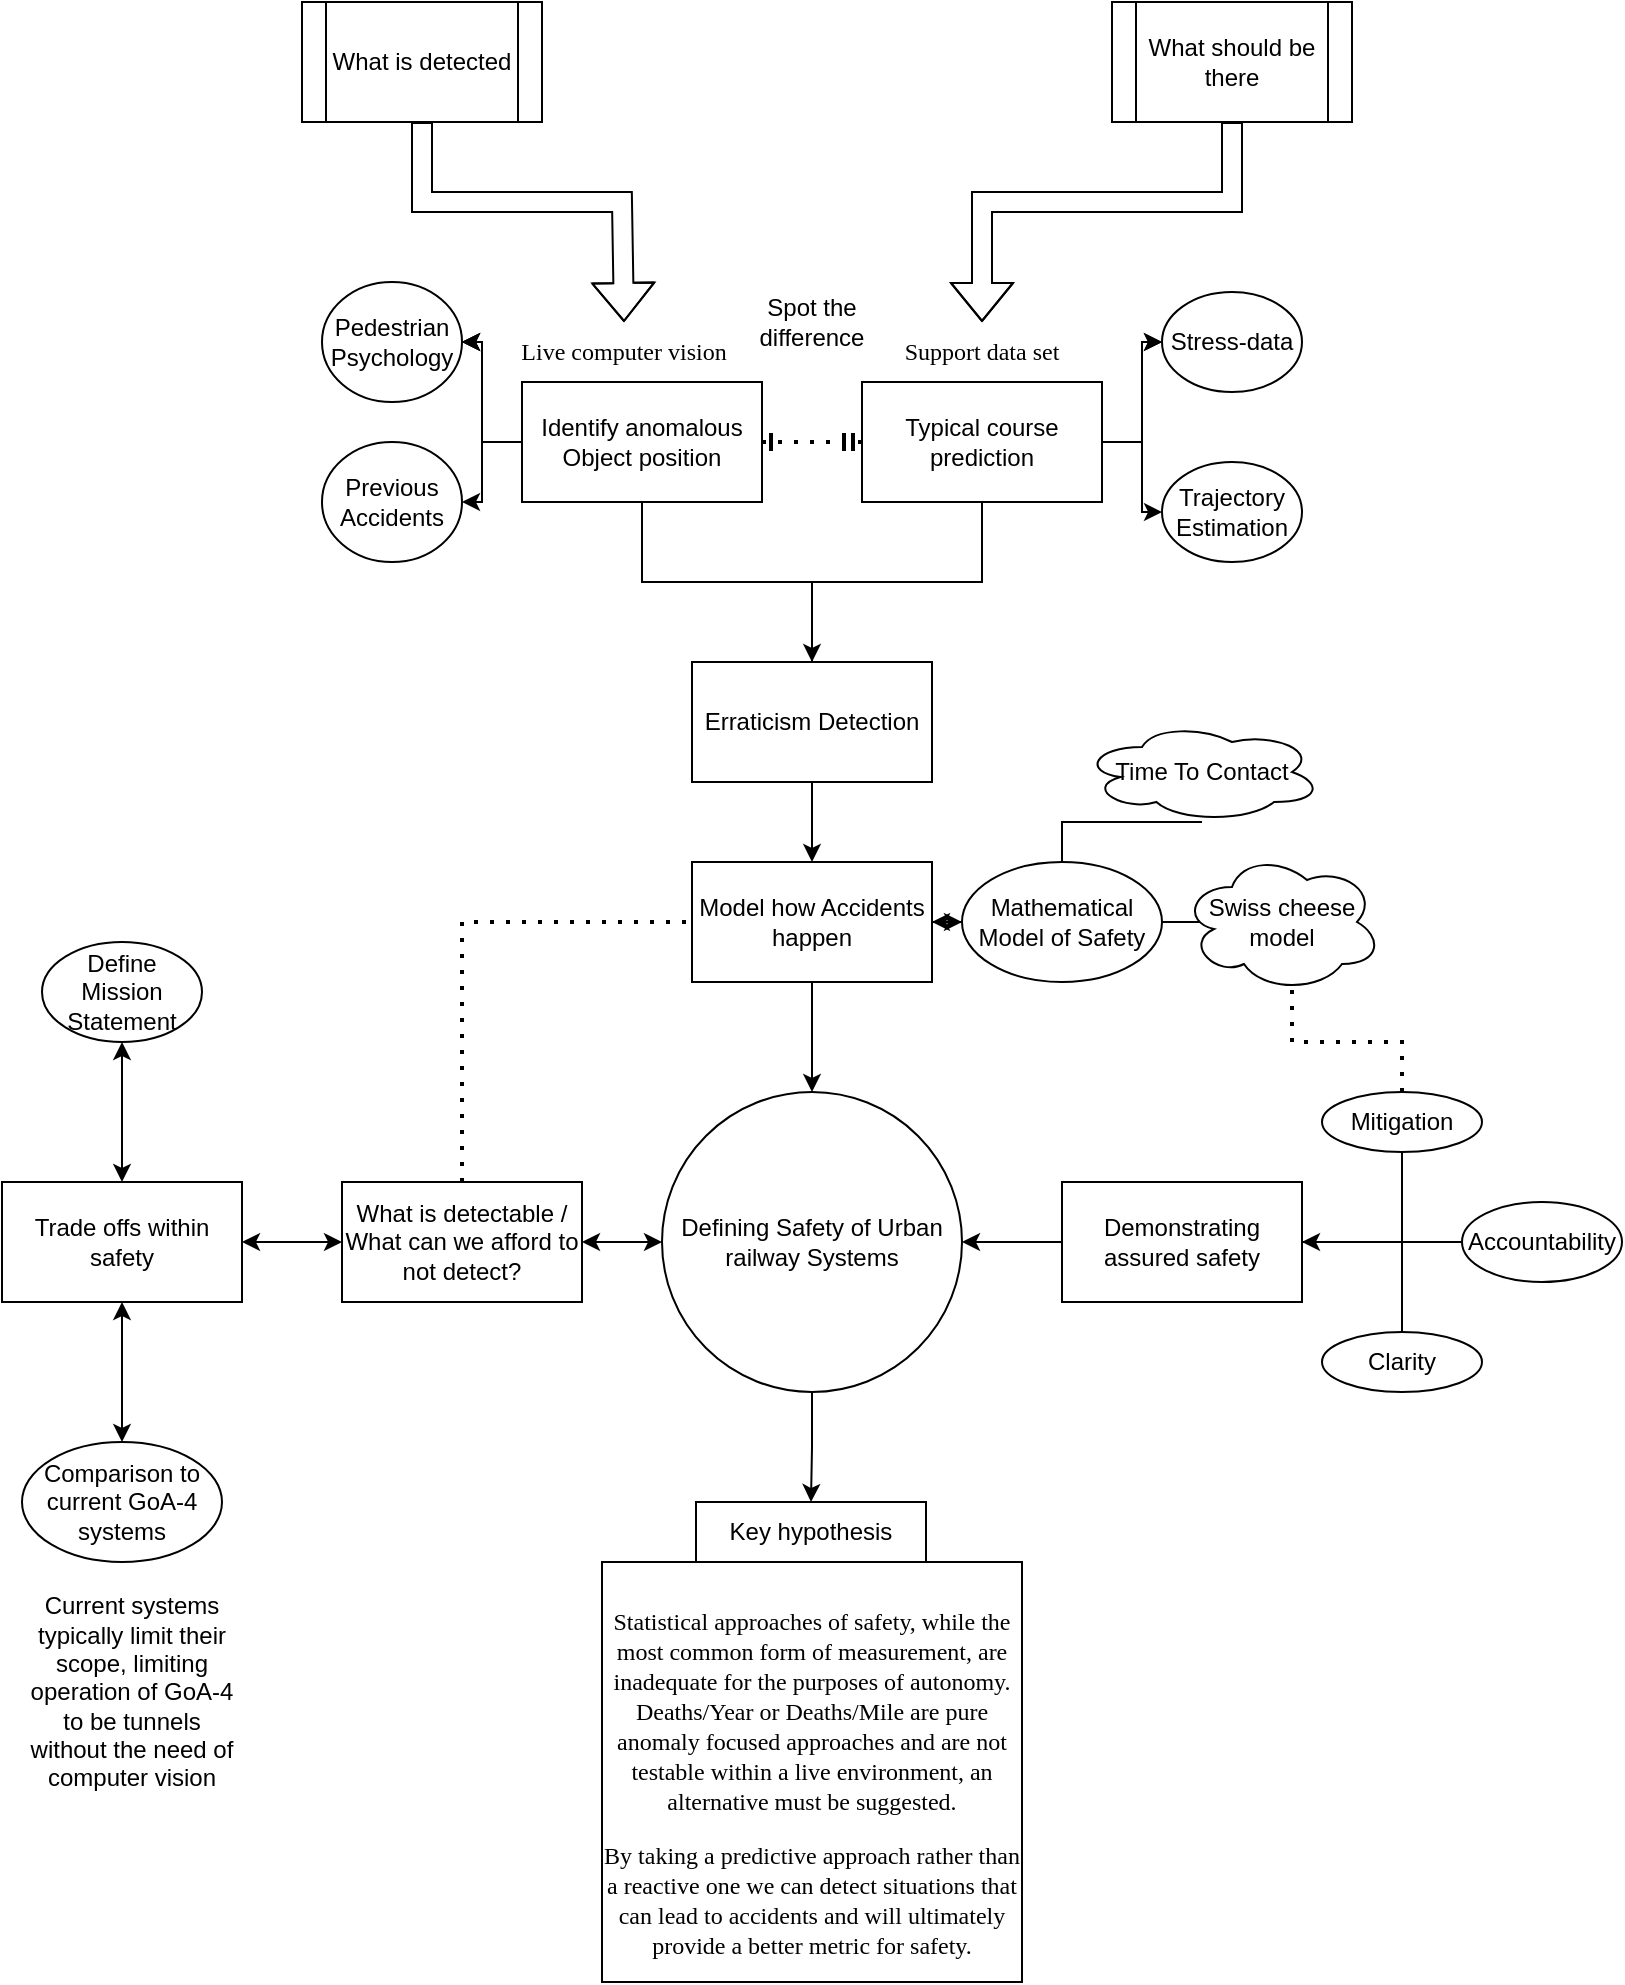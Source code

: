 <mxfile version="21.0.6" type="github">
  <diagram name="Page-1" id="YizXqlMxTFFmfGiaMgVp">
    <mxGraphModel dx="866" dy="472" grid="1" gridSize="10" guides="1" tooltips="1" connect="1" arrows="1" fold="1" page="1" pageScale="1" pageWidth="850" pageHeight="1100" math="0" shadow="0">
      <root>
        <mxCell id="0" />
        <mxCell id="1" parent="0" />
        <mxCell id="wzwuGxx-aYTTG0eEZtZC-3" value="" style="edgeStyle=orthogonalEdgeStyle;rounded=0;orthogonalLoop=1;jettySize=auto;html=1;startArrow=classic;startFill=1;endArrow=none;endFill=0;" parent="1" source="wzwuGxx-aYTTG0eEZtZC-1" target="wzwuGxx-aYTTG0eEZtZC-2" edge="1">
          <mxGeometry relative="1" as="geometry" />
        </mxCell>
        <mxCell id="wzwuGxx-aYTTG0eEZtZC-30" value="" style="edgeStyle=orthogonalEdgeStyle;rounded=0;orthogonalLoop=1;jettySize=auto;html=1;startArrow=classic;startFill=1;" parent="1" source="wzwuGxx-aYTTG0eEZtZC-1" target="wzwuGxx-aYTTG0eEZtZC-29" edge="1">
          <mxGeometry relative="1" as="geometry" />
        </mxCell>
        <mxCell id="wzwuGxx-aYTTG0eEZtZC-34" value="" style="edgeStyle=orthogonalEdgeStyle;rounded=0;orthogonalLoop=1;jettySize=auto;html=1;startArrow=classic;startFill=1;endArrow=none;endFill=0;" parent="1" source="wzwuGxx-aYTTG0eEZtZC-1" target="wzwuGxx-aYTTG0eEZtZC-33" edge="1">
          <mxGeometry relative="1" as="geometry" />
        </mxCell>
        <mxCell id="wzwuGxx-aYTTG0eEZtZC-43" value="" style="edgeStyle=orthogonalEdgeStyle;rounded=0;orthogonalLoop=1;jettySize=auto;html=1;" parent="1" source="wzwuGxx-aYTTG0eEZtZC-1" target="wzwuGxx-aYTTG0eEZtZC-42" edge="1">
          <mxGeometry relative="1" as="geometry" />
        </mxCell>
        <mxCell id="wzwuGxx-aYTTG0eEZtZC-1" value="Defining Safety of Urban railway Systems" style="ellipse;whiteSpace=wrap;html=1;aspect=fixed;" parent="1" vertex="1">
          <mxGeometry x="350" y="585" width="150" height="150" as="geometry" />
        </mxCell>
        <mxCell id="wzwuGxx-aYTTG0eEZtZC-5" value="" style="edgeStyle=orthogonalEdgeStyle;rounded=0;orthogonalLoop=1;jettySize=auto;html=1;startArrow=classic;startFill=1;endArrow=none;endFill=0;" parent="1" source="wzwuGxx-aYTTG0eEZtZC-2" target="wzwuGxx-aYTTG0eEZtZC-4" edge="1">
          <mxGeometry relative="1" as="geometry" />
        </mxCell>
        <mxCell id="wzwuGxx-aYTTG0eEZtZC-19" value="" style="edgeStyle=orthogonalEdgeStyle;rounded=0;orthogonalLoop=1;jettySize=auto;html=1;startArrow=classic;startFill=1;" parent="1" source="wzwuGxx-aYTTG0eEZtZC-2" target="wzwuGxx-aYTTG0eEZtZC-18" edge="1">
          <mxGeometry relative="1" as="geometry" />
        </mxCell>
        <mxCell id="wzwuGxx-aYTTG0eEZtZC-2" value="Model how Accidents happen" style="whiteSpace=wrap;html=1;" parent="1" vertex="1">
          <mxGeometry x="365" y="470" width="120" height="60" as="geometry" />
        </mxCell>
        <mxCell id="wzwuGxx-aYTTG0eEZtZC-7" value="" style="edgeStyle=orthogonalEdgeStyle;rounded=0;orthogonalLoop=1;jettySize=auto;html=1;endArrow=none;endFill=0;" parent="1" source="wzwuGxx-aYTTG0eEZtZC-4" target="wzwuGxx-aYTTG0eEZtZC-6" edge="1">
          <mxGeometry relative="1" as="geometry" />
        </mxCell>
        <mxCell id="wzwuGxx-aYTTG0eEZtZC-11" value="" style="edgeStyle=orthogonalEdgeStyle;rounded=0;orthogonalLoop=1;jettySize=auto;html=1;startArrow=classic;startFill=1;endArrow=none;endFill=0;" parent="1" source="wzwuGxx-aYTTG0eEZtZC-4" target="wzwuGxx-aYTTG0eEZtZC-10" edge="1">
          <mxGeometry relative="1" as="geometry" />
        </mxCell>
        <mxCell id="wzwuGxx-aYTTG0eEZtZC-4" value="Erraticism Detection" style="whiteSpace=wrap;html=1;" parent="1" vertex="1">
          <mxGeometry x="365" y="370" width="120" height="60" as="geometry" />
        </mxCell>
        <mxCell id="wzwuGxx-aYTTG0eEZtZC-13" value="" style="edgeStyle=orthogonalEdgeStyle;rounded=0;orthogonalLoop=1;jettySize=auto;html=1;" parent="1" source="wzwuGxx-aYTTG0eEZtZC-6" target="wzwuGxx-aYTTG0eEZtZC-12" edge="1">
          <mxGeometry relative="1" as="geometry" />
        </mxCell>
        <mxCell id="wzwuGxx-aYTTG0eEZtZC-14" value="" style="edgeStyle=orthogonalEdgeStyle;rounded=0;orthogonalLoop=1;jettySize=auto;html=1;" parent="1" source="wzwuGxx-aYTTG0eEZtZC-6" target="wzwuGxx-aYTTG0eEZtZC-12" edge="1">
          <mxGeometry relative="1" as="geometry" />
        </mxCell>
        <mxCell id="wzwuGxx-aYTTG0eEZtZC-15" value="" style="edgeStyle=orthogonalEdgeStyle;rounded=0;orthogonalLoop=1;jettySize=auto;html=1;" parent="1" source="wzwuGxx-aYTTG0eEZtZC-6" target="wzwuGxx-aYTTG0eEZtZC-12" edge="1">
          <mxGeometry relative="1" as="geometry" />
        </mxCell>
        <mxCell id="wzwuGxx-aYTTG0eEZtZC-17" value="" style="edgeStyle=orthogonalEdgeStyle;rounded=0;orthogonalLoop=1;jettySize=auto;html=1;" parent="1" source="wzwuGxx-aYTTG0eEZtZC-6" target="wzwuGxx-aYTTG0eEZtZC-16" edge="1">
          <mxGeometry relative="1" as="geometry" />
        </mxCell>
        <mxCell id="wzwuGxx-aYTTG0eEZtZC-6" value="Identify anomalous Object position" style="whiteSpace=wrap;html=1;" parent="1" vertex="1">
          <mxGeometry x="280" y="230" width="120" height="60" as="geometry" />
        </mxCell>
        <mxCell id="wzwuGxx-aYTTG0eEZtZC-23" value="" style="edgeStyle=orthogonalEdgeStyle;rounded=0;orthogonalLoop=1;jettySize=auto;html=1;" parent="1" source="wzwuGxx-aYTTG0eEZtZC-10" target="wzwuGxx-aYTTG0eEZtZC-22" edge="1">
          <mxGeometry relative="1" as="geometry" />
        </mxCell>
        <mxCell id="wzwuGxx-aYTTG0eEZtZC-24" value="" style="edgeStyle=orthogonalEdgeStyle;rounded=0;orthogonalLoop=1;jettySize=auto;html=1;" parent="1" source="wzwuGxx-aYTTG0eEZtZC-10" target="wzwuGxx-aYTTG0eEZtZC-22" edge="1">
          <mxGeometry relative="1" as="geometry" />
        </mxCell>
        <mxCell id="wzwuGxx-aYTTG0eEZtZC-26" value="" style="edgeStyle=orthogonalEdgeStyle;rounded=0;orthogonalLoop=1;jettySize=auto;html=1;" parent="1" source="wzwuGxx-aYTTG0eEZtZC-10" target="wzwuGxx-aYTTG0eEZtZC-25" edge="1">
          <mxGeometry relative="1" as="geometry" />
        </mxCell>
        <mxCell id="wzwuGxx-aYTTG0eEZtZC-10" value="Typical course prediction" style="whiteSpace=wrap;html=1;" parent="1" vertex="1">
          <mxGeometry x="450" y="230" width="120" height="60" as="geometry" />
        </mxCell>
        <mxCell id="wzwuGxx-aYTTG0eEZtZC-12" value="Pedestrian Psychology" style="ellipse;whiteSpace=wrap;html=1;" parent="1" vertex="1">
          <mxGeometry x="180" y="180" width="70" height="60" as="geometry" />
        </mxCell>
        <mxCell id="wzwuGxx-aYTTG0eEZtZC-16" value="Previous Accidents" style="ellipse;whiteSpace=wrap;html=1;" parent="1" vertex="1">
          <mxGeometry x="180" y="260" width="70" height="60" as="geometry" />
        </mxCell>
        <mxCell id="wzwuGxx-aYTTG0eEZtZC-21" value="" style="edgeStyle=orthogonalEdgeStyle;rounded=0;orthogonalLoop=1;jettySize=auto;html=1;endArrow=none;endFill=0;" parent="1" source="wzwuGxx-aYTTG0eEZtZC-18" target="wzwuGxx-aYTTG0eEZtZC-20" edge="1">
          <mxGeometry relative="1" as="geometry" />
        </mxCell>
        <mxCell id="wzwuGxx-aYTTG0eEZtZC-28" value="" style="edgeStyle=orthogonalEdgeStyle;rounded=0;orthogonalLoop=1;jettySize=auto;html=1;endArrow=none;endFill=0;" parent="1" source="wzwuGxx-aYTTG0eEZtZC-18" target="wzwuGxx-aYTTG0eEZtZC-27" edge="1">
          <mxGeometry relative="1" as="geometry" />
        </mxCell>
        <mxCell id="wzwuGxx-aYTTG0eEZtZC-18" value="Mathematical Model of Safety" style="ellipse;whiteSpace=wrap;html=1;" parent="1" vertex="1">
          <mxGeometry x="500" y="470" width="100" height="60" as="geometry" />
        </mxCell>
        <mxCell id="wzwuGxx-aYTTG0eEZtZC-20" value="&lt;div&gt;Swiss cheese&lt;/div&gt;&lt;div&gt;model&lt;br&gt;&lt;/div&gt;" style="ellipse;shape=cloud;whiteSpace=wrap;html=1;" parent="1" vertex="1">
          <mxGeometry x="610" y="465" width="100" height="70" as="geometry" />
        </mxCell>
        <mxCell id="wzwuGxx-aYTTG0eEZtZC-22" value="Stress-data" style="ellipse;whiteSpace=wrap;html=1;" parent="1" vertex="1">
          <mxGeometry x="600" y="185" width="70" height="50" as="geometry" />
        </mxCell>
        <mxCell id="wzwuGxx-aYTTG0eEZtZC-25" value="Trajectory Estimation" style="ellipse;whiteSpace=wrap;html=1;" parent="1" vertex="1">
          <mxGeometry x="600" y="270" width="70" height="50" as="geometry" />
        </mxCell>
        <mxCell id="wzwuGxx-aYTTG0eEZtZC-27" value="Time To Contact" style="ellipse;shape=cloud;whiteSpace=wrap;html=1;" parent="1" vertex="1">
          <mxGeometry x="560" y="400" width="120" height="50" as="geometry" />
        </mxCell>
        <mxCell id="EhIsMyNbKFghoJWGRpfX-2" value="" style="edgeStyle=orthogonalEdgeStyle;rounded=0;orthogonalLoop=1;jettySize=auto;html=1;startArrow=classic;startFill=1;" parent="1" source="wzwuGxx-aYTTG0eEZtZC-29" target="EhIsMyNbKFghoJWGRpfX-1" edge="1">
          <mxGeometry relative="1" as="geometry" />
        </mxCell>
        <mxCell id="wzwuGxx-aYTTG0eEZtZC-29" value="What is detectable / What can we afford to not detect?" style="whiteSpace=wrap;html=1;" parent="1" vertex="1">
          <mxGeometry x="190" y="630" width="120" height="60" as="geometry" />
        </mxCell>
        <mxCell id="wzwuGxx-aYTTG0eEZtZC-31" value="" style="endArrow=ERmandOne;dashed=1;html=1;dashPattern=1 3;strokeWidth=2;rounded=0;exitX=1;exitY=0.5;exitDx=0;exitDy=0;entryX=0;entryY=0.5;entryDx=0;entryDy=0;endFill=0;startArrow=ERone;startFill=0;" parent="1" source="wzwuGxx-aYTTG0eEZtZC-6" target="wzwuGxx-aYTTG0eEZtZC-10" edge="1">
          <mxGeometry width="50" height="50" relative="1" as="geometry">
            <mxPoint x="780" y="410" as="sourcePoint" />
            <mxPoint x="820" y="270" as="targetPoint" />
            <Array as="points" />
          </mxGeometry>
        </mxCell>
        <mxCell id="wzwuGxx-aYTTG0eEZtZC-32" value="" style="endArrow=none;dashed=1;html=1;dashPattern=1 3;strokeWidth=2;rounded=0;exitX=0.5;exitY=0;exitDx=0;exitDy=0;entryX=0;entryY=0.5;entryDx=0;entryDy=0;" parent="1" source="wzwuGxx-aYTTG0eEZtZC-29" target="wzwuGxx-aYTTG0eEZtZC-2" edge="1">
          <mxGeometry width="50" height="50" relative="1" as="geometry">
            <mxPoint x="230" y="570" as="sourcePoint" />
            <mxPoint x="280" y="520" as="targetPoint" />
            <Array as="points">
              <mxPoint x="250" y="500" />
            </Array>
          </mxGeometry>
        </mxCell>
        <mxCell id="wzwuGxx-aYTTG0eEZtZC-37" value="" style="edgeStyle=orthogonalEdgeStyle;rounded=0;orthogonalLoop=1;jettySize=auto;html=1;endArrow=none;endFill=0;" parent="1" source="wzwuGxx-aYTTG0eEZtZC-33" target="wzwuGxx-aYTTG0eEZtZC-36" edge="1">
          <mxGeometry relative="1" as="geometry" />
        </mxCell>
        <mxCell id="wzwuGxx-aYTTG0eEZtZC-39" value="" style="edgeStyle=orthogonalEdgeStyle;rounded=0;orthogonalLoop=1;jettySize=auto;html=1;endArrow=none;endFill=0;" parent="1" source="wzwuGxx-aYTTG0eEZtZC-33" target="wzwuGxx-aYTTG0eEZtZC-38" edge="1">
          <mxGeometry relative="1" as="geometry" />
        </mxCell>
        <mxCell id="wzwuGxx-aYTTG0eEZtZC-41" value="" style="edgeStyle=orthogonalEdgeStyle;rounded=0;orthogonalLoop=1;jettySize=auto;html=1;startArrow=classic;startFill=1;endArrow=none;endFill=0;" parent="1" source="wzwuGxx-aYTTG0eEZtZC-33" target="wzwuGxx-aYTTG0eEZtZC-40" edge="1">
          <mxGeometry relative="1" as="geometry" />
        </mxCell>
        <mxCell id="wzwuGxx-aYTTG0eEZtZC-33" value="Demonstrating assured safety" style="whiteSpace=wrap;html=1;" parent="1" vertex="1">
          <mxGeometry x="550" y="630" width="120" height="60" as="geometry" />
        </mxCell>
        <mxCell id="wzwuGxx-aYTTG0eEZtZC-36" value="Clarity" style="ellipse;whiteSpace=wrap;html=1;" parent="1" vertex="1">
          <mxGeometry x="680" y="705" width="80" height="30" as="geometry" />
        </mxCell>
        <mxCell id="wzwuGxx-aYTTG0eEZtZC-38" value="Mitigation" style="ellipse;whiteSpace=wrap;html=1;" parent="1" vertex="1">
          <mxGeometry x="680" y="585" width="80" height="30" as="geometry" />
        </mxCell>
        <mxCell id="wzwuGxx-aYTTG0eEZtZC-40" value="Accountability" style="ellipse;whiteSpace=wrap;html=1;" parent="1" vertex="1">
          <mxGeometry x="750" y="640" width="80" height="40" as="geometry" />
        </mxCell>
        <mxCell id="wzwuGxx-aYTTG0eEZtZC-42" value="Key hypothesis" style="whiteSpace=wrap;html=1;" parent="1" vertex="1">
          <mxGeometry x="367" y="790" width="115" height="30" as="geometry" />
        </mxCell>
        <mxCell id="wzwuGxx-aYTTG0eEZtZC-44" value="&lt;p style=&quot;margin-bottom: 0cm; line-height: normal;&quot; class=&quot;MsoNormal&quot;&gt;&lt;font style=&quot;font-size: 12px;&quot; face=&quot;Times New Roman&quot;&gt;Statistical approaches of safety, while the most common form of measurement, are inadequate for the purposes of autonomy. Deaths/Year or Deaths/Mile are pure anomaly focused approaches and are not testable within a live environment, an alternative must be &lt;font style=&quot;font-size: 12px;&quot;&gt;suggested.&lt;/font&gt;&lt;/font&gt;&lt;/p&gt;&lt;p style=&quot;margin-bottom: 0cm; line-height: normal;&quot; class=&quot;MsoNormal&quot;&gt;&lt;font style=&quot;font-size: 12px;&quot; face=&quot;Times New Roman&quot;&gt;&lt;span style=&quot;&quot;&gt;By taking a predictive approach rather than a reactive one we can detect situations that can lead to accidents and will ultimately provide a better metric for safety.&lt;/span&gt;&lt;/font&gt;&lt;/p&gt;" style="whiteSpace=wrap;html=1;aspect=fixed;" parent="1" vertex="1">
          <mxGeometry x="320" y="820" width="210" height="210" as="geometry" />
        </mxCell>
        <mxCell id="wzwuGxx-aYTTG0eEZtZC-46" value="&lt;font face=&quot;Times New Roman&quot;&gt;Live computer vision&lt;/font&gt;" style="text;html=1;strokeColor=none;fillColor=none;align=center;verticalAlign=middle;whiteSpace=wrap;rounded=0;" parent="1" vertex="1">
          <mxGeometry x="271" y="200" width="120" height="30" as="geometry" />
        </mxCell>
        <mxCell id="wzwuGxx-aYTTG0eEZtZC-47" value="&lt;font face=&quot;Times New Roman&quot;&gt;Support data set&lt;br&gt;&lt;/font&gt;" style="text;html=1;strokeColor=none;fillColor=none;align=center;verticalAlign=middle;whiteSpace=wrap;rounded=0;" parent="1" vertex="1">
          <mxGeometry x="450" y="200" width="120" height="30" as="geometry" />
        </mxCell>
        <mxCell id="EhIsMyNbKFghoJWGRpfX-4" value="" style="edgeStyle=orthogonalEdgeStyle;rounded=0;orthogonalLoop=1;jettySize=auto;html=1;startArrow=classic;startFill=1;" parent="1" source="EhIsMyNbKFghoJWGRpfX-1" target="EhIsMyNbKFghoJWGRpfX-3" edge="1">
          <mxGeometry relative="1" as="geometry" />
        </mxCell>
        <mxCell id="EhIsMyNbKFghoJWGRpfX-6" value="" style="edgeStyle=orthogonalEdgeStyle;rounded=0;orthogonalLoop=1;jettySize=auto;html=1;startArrow=classic;startFill=1;" parent="1" source="EhIsMyNbKFghoJWGRpfX-1" target="EhIsMyNbKFghoJWGRpfX-5" edge="1">
          <mxGeometry relative="1" as="geometry" />
        </mxCell>
        <mxCell id="EhIsMyNbKFghoJWGRpfX-1" value="Trade offs within safety" style="whiteSpace=wrap;html=1;" parent="1" vertex="1">
          <mxGeometry x="20" y="630" width="120" height="60" as="geometry" />
        </mxCell>
        <mxCell id="EhIsMyNbKFghoJWGRpfX-3" value="Define Mission Statement" style="ellipse;whiteSpace=wrap;html=1;" parent="1" vertex="1">
          <mxGeometry x="40" y="510" width="80" height="50" as="geometry" />
        </mxCell>
        <mxCell id="EhIsMyNbKFghoJWGRpfX-5" value="Comparison to current GoA-4 systems" style="ellipse;whiteSpace=wrap;html=1;" parent="1" vertex="1">
          <mxGeometry x="30" y="760" width="100" height="60" as="geometry" />
        </mxCell>
        <mxCell id="EhIsMyNbKFghoJWGRpfX-7" value="Current systems typically limit their scope, limiting operation of GoA-4 to be tunnels without the need of computer vision" style="text;html=1;strokeColor=none;fillColor=none;align=center;verticalAlign=middle;whiteSpace=wrap;rounded=0;" parent="1" vertex="1">
          <mxGeometry x="30" y="830" width="110" height="110" as="geometry" />
        </mxCell>
        <mxCell id="XZHoZLcCiwLTe7WHyc-X-1" value="" style="endArrow=none;dashed=1;html=1;dashPattern=1 3;strokeWidth=2;rounded=0;entryX=0.55;entryY=0.95;entryDx=0;entryDy=0;entryPerimeter=0;exitX=0.5;exitY=0;exitDx=0;exitDy=0;" parent="1" source="wzwuGxx-aYTTG0eEZtZC-38" target="wzwuGxx-aYTTG0eEZtZC-20" edge="1">
          <mxGeometry width="50" height="50" relative="1" as="geometry">
            <mxPoint x="580" y="610" as="sourcePoint" />
            <mxPoint x="630" y="560" as="targetPoint" />
            <Array as="points">
              <mxPoint x="720" y="560" />
              <mxPoint x="665" y="560" />
            </Array>
          </mxGeometry>
        </mxCell>
        <mxCell id="XZHoZLcCiwLTe7WHyc-X-2" value="What is detected" style="shape=process;whiteSpace=wrap;html=1;backgroundOutline=1;" parent="1" vertex="1">
          <mxGeometry x="170" y="40" width="120" height="60" as="geometry" />
        </mxCell>
        <mxCell id="XZHoZLcCiwLTe7WHyc-X-4" value="" style="shape=flexArrow;endArrow=classic;html=1;rounded=0;exitX=0.5;exitY=1;exitDx=0;exitDy=0;entryX=0.5;entryY=0;entryDx=0;entryDy=0;" parent="1" source="XZHoZLcCiwLTe7WHyc-X-2" target="wzwuGxx-aYTTG0eEZtZC-46" edge="1">
          <mxGeometry width="50" height="50" relative="1" as="geometry">
            <mxPoint x="400" y="250" as="sourcePoint" />
            <mxPoint x="280" y="150" as="targetPoint" />
            <Array as="points">
              <mxPoint x="230" y="140" />
              <mxPoint x="330" y="140" />
            </Array>
          </mxGeometry>
        </mxCell>
        <mxCell id="XZHoZLcCiwLTe7WHyc-X-5" value="What should be there" style="shape=process;whiteSpace=wrap;html=1;backgroundOutline=1;" parent="1" vertex="1">
          <mxGeometry x="575" y="40" width="120" height="60" as="geometry" />
        </mxCell>
        <mxCell id="XZHoZLcCiwLTe7WHyc-X-6" value="" style="shape=flexArrow;endArrow=classic;html=1;rounded=0;exitX=0.5;exitY=1;exitDx=0;exitDy=0;entryX=0.5;entryY=0;entryDx=0;entryDy=0;" parent="1" source="XZHoZLcCiwLTe7WHyc-X-5" target="wzwuGxx-aYTTG0eEZtZC-47" edge="1">
          <mxGeometry width="50" height="50" relative="1" as="geometry">
            <mxPoint x="399.5" y="140" as="sourcePoint" />
            <mxPoint x="449.5" y="90" as="targetPoint" />
            <Array as="points">
              <mxPoint x="635" y="140" />
              <mxPoint x="510" y="140" />
            </Array>
          </mxGeometry>
        </mxCell>
        <mxCell id="C7O7zfPpoCklpnqnbC-l-1" value="Spot the difference" style="text;html=1;strokeColor=none;fillColor=none;align=center;verticalAlign=middle;whiteSpace=wrap;rounded=0;" vertex="1" parent="1">
          <mxGeometry x="395" y="185" width="60" height="30" as="geometry" />
        </mxCell>
      </root>
    </mxGraphModel>
  </diagram>
</mxfile>

